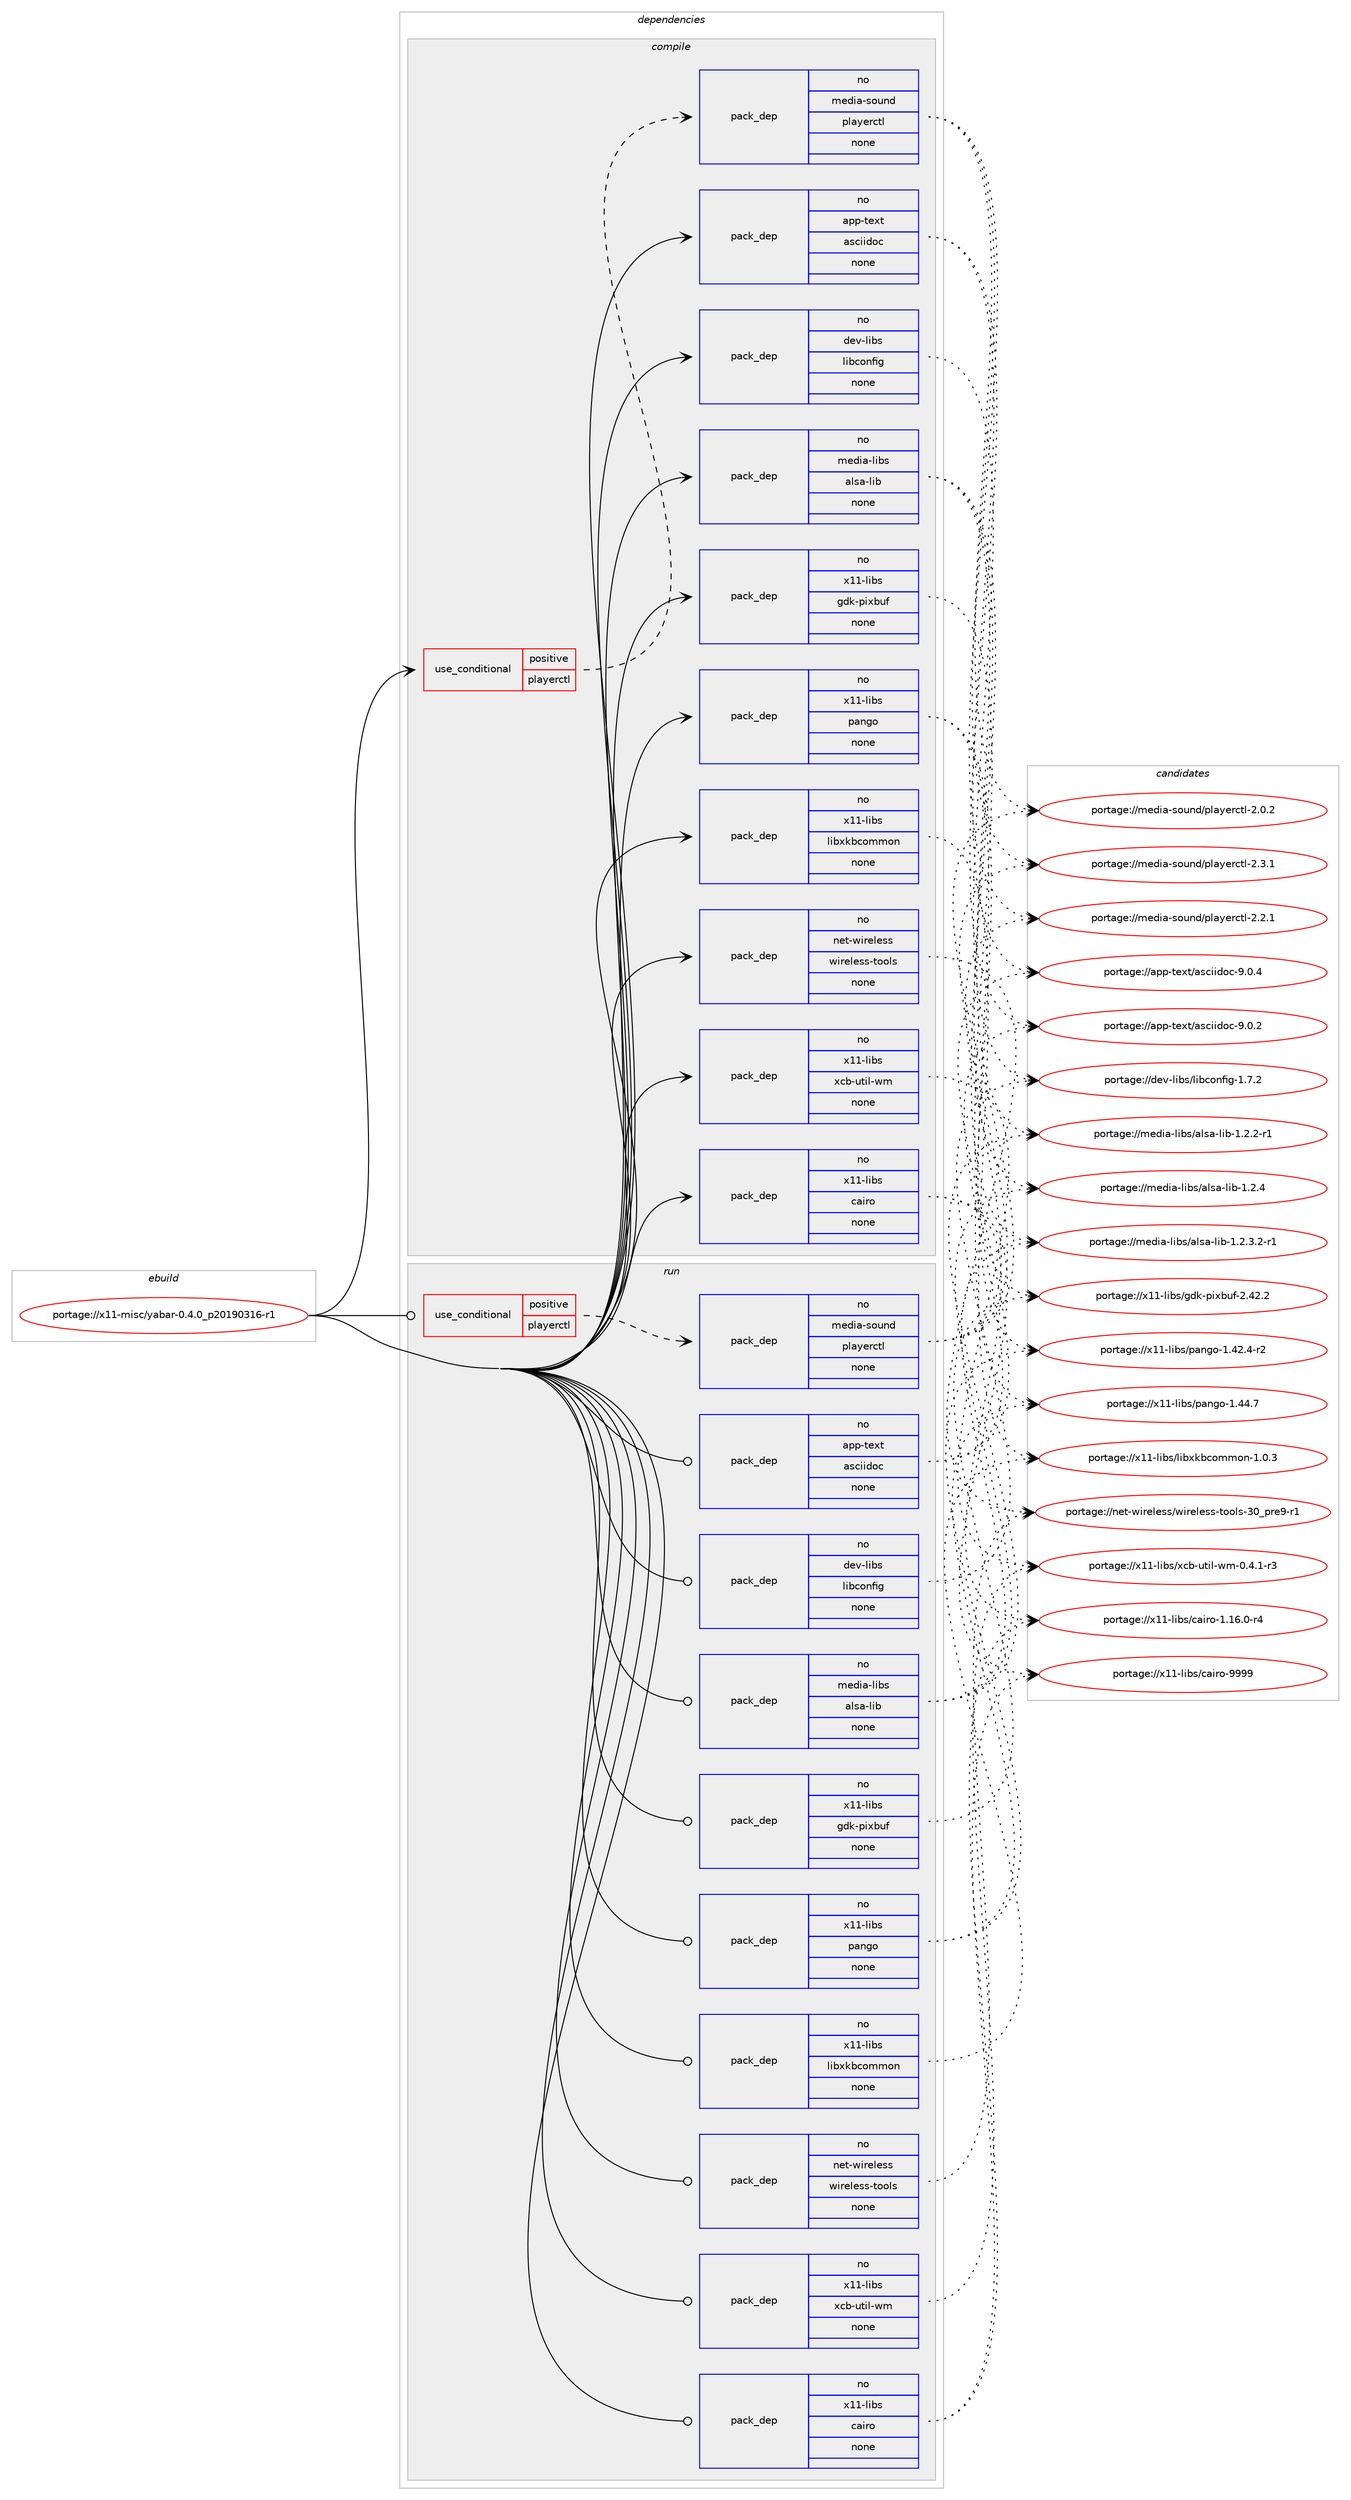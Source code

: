 digraph prolog {

# *************
# Graph options
# *************

newrank=true;
concentrate=true;
compound=true;
graph [rankdir=LR,fontname=Helvetica,fontsize=10,ranksep=1.5];#, ranksep=2.5, nodesep=0.2];
edge  [arrowhead=vee];
node  [fontname=Helvetica,fontsize=10];

# **********
# The ebuild
# **********

subgraph cluster_leftcol {
color=gray;
rank=same;
label=<<i>ebuild</i>>;
id [label="portage://x11-misc/yabar-0.4.0_p20190316-r1", color=red, width=4, href="../x11-misc/yabar-0.4.0_p20190316-r1.svg"];
}

# ****************
# The dependencies
# ****************

subgraph cluster_midcol {
color=gray;
label=<<i>dependencies</i>>;
subgraph cluster_compile {
fillcolor="#eeeeee";
style=filled;
label=<<i>compile</i>>;
subgraph cond33 {
dependency579 [label=<<TABLE BORDER="0" CELLBORDER="1" CELLSPACING="0" CELLPADDING="4"><TR><TD ROWSPAN="3" CELLPADDING="10">use_conditional</TD></TR><TR><TD>positive</TD></TR><TR><TD>playerctl</TD></TR></TABLE>>, shape=none, color=red];
subgraph pack541 {
dependency580 [label=<<TABLE BORDER="0" CELLBORDER="1" CELLSPACING="0" CELLPADDING="4" WIDTH="220"><TR><TD ROWSPAN="6" CELLPADDING="30">pack_dep</TD></TR><TR><TD WIDTH="110">no</TD></TR><TR><TD>media-sound</TD></TR><TR><TD>playerctl</TD></TR><TR><TD>none</TD></TR><TR><TD></TD></TR></TABLE>>, shape=none, color=blue];
}
dependency579:e -> dependency580:w [weight=20,style="dashed",arrowhead="vee"];
}
id:e -> dependency579:w [weight=20,style="solid",arrowhead="vee"];
subgraph pack542 {
dependency581 [label=<<TABLE BORDER="0" CELLBORDER="1" CELLSPACING="0" CELLPADDING="4" WIDTH="220"><TR><TD ROWSPAN="6" CELLPADDING="30">pack_dep</TD></TR><TR><TD WIDTH="110">no</TD></TR><TR><TD>app-text</TD></TR><TR><TD>asciidoc</TD></TR><TR><TD>none</TD></TR><TR><TD></TD></TR></TABLE>>, shape=none, color=blue];
}
id:e -> dependency581:w [weight=20,style="solid",arrowhead="vee"];
subgraph pack543 {
dependency582 [label=<<TABLE BORDER="0" CELLBORDER="1" CELLSPACING="0" CELLPADDING="4" WIDTH="220"><TR><TD ROWSPAN="6" CELLPADDING="30">pack_dep</TD></TR><TR><TD WIDTH="110">no</TD></TR><TR><TD>dev-libs</TD></TR><TR><TD>libconfig</TD></TR><TR><TD>none</TD></TR><TR><TD></TD></TR></TABLE>>, shape=none, color=blue];
}
id:e -> dependency582:w [weight=20,style="solid",arrowhead="vee"];
subgraph pack544 {
dependency583 [label=<<TABLE BORDER="0" CELLBORDER="1" CELLSPACING="0" CELLPADDING="4" WIDTH="220"><TR><TD ROWSPAN="6" CELLPADDING="30">pack_dep</TD></TR><TR><TD WIDTH="110">no</TD></TR><TR><TD>media-libs</TD></TR><TR><TD>alsa-lib</TD></TR><TR><TD>none</TD></TR><TR><TD></TD></TR></TABLE>>, shape=none, color=blue];
}
id:e -> dependency583:w [weight=20,style="solid",arrowhead="vee"];
subgraph pack545 {
dependency584 [label=<<TABLE BORDER="0" CELLBORDER="1" CELLSPACING="0" CELLPADDING="4" WIDTH="220"><TR><TD ROWSPAN="6" CELLPADDING="30">pack_dep</TD></TR><TR><TD WIDTH="110">no</TD></TR><TR><TD>net-wireless</TD></TR><TR><TD>wireless-tools</TD></TR><TR><TD>none</TD></TR><TR><TD></TD></TR></TABLE>>, shape=none, color=blue];
}
id:e -> dependency584:w [weight=20,style="solid",arrowhead="vee"];
subgraph pack546 {
dependency585 [label=<<TABLE BORDER="0" CELLBORDER="1" CELLSPACING="0" CELLPADDING="4" WIDTH="220"><TR><TD ROWSPAN="6" CELLPADDING="30">pack_dep</TD></TR><TR><TD WIDTH="110">no</TD></TR><TR><TD>x11-libs</TD></TR><TR><TD>cairo</TD></TR><TR><TD>none</TD></TR><TR><TD></TD></TR></TABLE>>, shape=none, color=blue];
}
id:e -> dependency585:w [weight=20,style="solid",arrowhead="vee"];
subgraph pack547 {
dependency586 [label=<<TABLE BORDER="0" CELLBORDER="1" CELLSPACING="0" CELLPADDING="4" WIDTH="220"><TR><TD ROWSPAN="6" CELLPADDING="30">pack_dep</TD></TR><TR><TD WIDTH="110">no</TD></TR><TR><TD>x11-libs</TD></TR><TR><TD>gdk-pixbuf</TD></TR><TR><TD>none</TD></TR><TR><TD></TD></TR></TABLE>>, shape=none, color=blue];
}
id:e -> dependency586:w [weight=20,style="solid",arrowhead="vee"];
subgraph pack548 {
dependency587 [label=<<TABLE BORDER="0" CELLBORDER="1" CELLSPACING="0" CELLPADDING="4" WIDTH="220"><TR><TD ROWSPAN="6" CELLPADDING="30">pack_dep</TD></TR><TR><TD WIDTH="110">no</TD></TR><TR><TD>x11-libs</TD></TR><TR><TD>libxkbcommon</TD></TR><TR><TD>none</TD></TR><TR><TD></TD></TR></TABLE>>, shape=none, color=blue];
}
id:e -> dependency587:w [weight=20,style="solid",arrowhead="vee"];
subgraph pack549 {
dependency588 [label=<<TABLE BORDER="0" CELLBORDER="1" CELLSPACING="0" CELLPADDING="4" WIDTH="220"><TR><TD ROWSPAN="6" CELLPADDING="30">pack_dep</TD></TR><TR><TD WIDTH="110">no</TD></TR><TR><TD>x11-libs</TD></TR><TR><TD>pango</TD></TR><TR><TD>none</TD></TR><TR><TD></TD></TR></TABLE>>, shape=none, color=blue];
}
id:e -> dependency588:w [weight=20,style="solid",arrowhead="vee"];
subgraph pack550 {
dependency589 [label=<<TABLE BORDER="0" CELLBORDER="1" CELLSPACING="0" CELLPADDING="4" WIDTH="220"><TR><TD ROWSPAN="6" CELLPADDING="30">pack_dep</TD></TR><TR><TD WIDTH="110">no</TD></TR><TR><TD>x11-libs</TD></TR><TR><TD>xcb-util-wm</TD></TR><TR><TD>none</TD></TR><TR><TD></TD></TR></TABLE>>, shape=none, color=blue];
}
id:e -> dependency589:w [weight=20,style="solid",arrowhead="vee"];
}
subgraph cluster_compileandrun {
fillcolor="#eeeeee";
style=filled;
label=<<i>compile and run</i>>;
}
subgraph cluster_run {
fillcolor="#eeeeee";
style=filled;
label=<<i>run</i>>;
subgraph cond34 {
dependency590 [label=<<TABLE BORDER="0" CELLBORDER="1" CELLSPACING="0" CELLPADDING="4"><TR><TD ROWSPAN="3" CELLPADDING="10">use_conditional</TD></TR><TR><TD>positive</TD></TR><TR><TD>playerctl</TD></TR></TABLE>>, shape=none, color=red];
subgraph pack551 {
dependency591 [label=<<TABLE BORDER="0" CELLBORDER="1" CELLSPACING="0" CELLPADDING="4" WIDTH="220"><TR><TD ROWSPAN="6" CELLPADDING="30">pack_dep</TD></TR><TR><TD WIDTH="110">no</TD></TR><TR><TD>media-sound</TD></TR><TR><TD>playerctl</TD></TR><TR><TD>none</TD></TR><TR><TD></TD></TR></TABLE>>, shape=none, color=blue];
}
dependency590:e -> dependency591:w [weight=20,style="dashed",arrowhead="vee"];
}
id:e -> dependency590:w [weight=20,style="solid",arrowhead="odot"];
subgraph pack552 {
dependency592 [label=<<TABLE BORDER="0" CELLBORDER="1" CELLSPACING="0" CELLPADDING="4" WIDTH="220"><TR><TD ROWSPAN="6" CELLPADDING="30">pack_dep</TD></TR><TR><TD WIDTH="110">no</TD></TR><TR><TD>app-text</TD></TR><TR><TD>asciidoc</TD></TR><TR><TD>none</TD></TR><TR><TD></TD></TR></TABLE>>, shape=none, color=blue];
}
id:e -> dependency592:w [weight=20,style="solid",arrowhead="odot"];
subgraph pack553 {
dependency593 [label=<<TABLE BORDER="0" CELLBORDER="1" CELLSPACING="0" CELLPADDING="4" WIDTH="220"><TR><TD ROWSPAN="6" CELLPADDING="30">pack_dep</TD></TR><TR><TD WIDTH="110">no</TD></TR><TR><TD>dev-libs</TD></TR><TR><TD>libconfig</TD></TR><TR><TD>none</TD></TR><TR><TD></TD></TR></TABLE>>, shape=none, color=blue];
}
id:e -> dependency593:w [weight=20,style="solid",arrowhead="odot"];
subgraph pack554 {
dependency594 [label=<<TABLE BORDER="0" CELLBORDER="1" CELLSPACING="0" CELLPADDING="4" WIDTH="220"><TR><TD ROWSPAN="6" CELLPADDING="30">pack_dep</TD></TR><TR><TD WIDTH="110">no</TD></TR><TR><TD>media-libs</TD></TR><TR><TD>alsa-lib</TD></TR><TR><TD>none</TD></TR><TR><TD></TD></TR></TABLE>>, shape=none, color=blue];
}
id:e -> dependency594:w [weight=20,style="solid",arrowhead="odot"];
subgraph pack555 {
dependency595 [label=<<TABLE BORDER="0" CELLBORDER="1" CELLSPACING="0" CELLPADDING="4" WIDTH="220"><TR><TD ROWSPAN="6" CELLPADDING="30">pack_dep</TD></TR><TR><TD WIDTH="110">no</TD></TR><TR><TD>net-wireless</TD></TR><TR><TD>wireless-tools</TD></TR><TR><TD>none</TD></TR><TR><TD></TD></TR></TABLE>>, shape=none, color=blue];
}
id:e -> dependency595:w [weight=20,style="solid",arrowhead="odot"];
subgraph pack556 {
dependency596 [label=<<TABLE BORDER="0" CELLBORDER="1" CELLSPACING="0" CELLPADDING="4" WIDTH="220"><TR><TD ROWSPAN="6" CELLPADDING="30">pack_dep</TD></TR><TR><TD WIDTH="110">no</TD></TR><TR><TD>x11-libs</TD></TR><TR><TD>cairo</TD></TR><TR><TD>none</TD></TR><TR><TD></TD></TR></TABLE>>, shape=none, color=blue];
}
id:e -> dependency596:w [weight=20,style="solid",arrowhead="odot"];
subgraph pack557 {
dependency597 [label=<<TABLE BORDER="0" CELLBORDER="1" CELLSPACING="0" CELLPADDING="4" WIDTH="220"><TR><TD ROWSPAN="6" CELLPADDING="30">pack_dep</TD></TR><TR><TD WIDTH="110">no</TD></TR><TR><TD>x11-libs</TD></TR><TR><TD>gdk-pixbuf</TD></TR><TR><TD>none</TD></TR><TR><TD></TD></TR></TABLE>>, shape=none, color=blue];
}
id:e -> dependency597:w [weight=20,style="solid",arrowhead="odot"];
subgraph pack558 {
dependency598 [label=<<TABLE BORDER="0" CELLBORDER="1" CELLSPACING="0" CELLPADDING="4" WIDTH="220"><TR><TD ROWSPAN="6" CELLPADDING="30">pack_dep</TD></TR><TR><TD WIDTH="110">no</TD></TR><TR><TD>x11-libs</TD></TR><TR><TD>libxkbcommon</TD></TR><TR><TD>none</TD></TR><TR><TD></TD></TR></TABLE>>, shape=none, color=blue];
}
id:e -> dependency598:w [weight=20,style="solid",arrowhead="odot"];
subgraph pack559 {
dependency599 [label=<<TABLE BORDER="0" CELLBORDER="1" CELLSPACING="0" CELLPADDING="4" WIDTH="220"><TR><TD ROWSPAN="6" CELLPADDING="30">pack_dep</TD></TR><TR><TD WIDTH="110">no</TD></TR><TR><TD>x11-libs</TD></TR><TR><TD>pango</TD></TR><TR><TD>none</TD></TR><TR><TD></TD></TR></TABLE>>, shape=none, color=blue];
}
id:e -> dependency599:w [weight=20,style="solid",arrowhead="odot"];
subgraph pack560 {
dependency600 [label=<<TABLE BORDER="0" CELLBORDER="1" CELLSPACING="0" CELLPADDING="4" WIDTH="220"><TR><TD ROWSPAN="6" CELLPADDING="30">pack_dep</TD></TR><TR><TD WIDTH="110">no</TD></TR><TR><TD>x11-libs</TD></TR><TR><TD>xcb-util-wm</TD></TR><TR><TD>none</TD></TR><TR><TD></TD></TR></TABLE>>, shape=none, color=blue];
}
id:e -> dependency600:w [weight=20,style="solid",arrowhead="odot"];
}
}

# **************
# The candidates
# **************

subgraph cluster_choices {
rank=same;
color=gray;
label=<<i>candidates</i>>;

subgraph choice541 {
color=black;
nodesep=1;
choice1091011001059745115111117110100471121089712110111499116108455046514649 [label="portage://media-sound/playerctl-2.3.1", color=red, width=4,href="../media-sound/playerctl-2.3.1.svg"];
choice1091011001059745115111117110100471121089712110111499116108455046504649 [label="portage://media-sound/playerctl-2.2.1", color=red, width=4,href="../media-sound/playerctl-2.2.1.svg"];
choice1091011001059745115111117110100471121089712110111499116108455046484650 [label="portage://media-sound/playerctl-2.0.2", color=red, width=4,href="../media-sound/playerctl-2.0.2.svg"];
dependency580:e -> choice1091011001059745115111117110100471121089712110111499116108455046514649:w [style=dotted,weight="100"];
dependency580:e -> choice1091011001059745115111117110100471121089712110111499116108455046504649:w [style=dotted,weight="100"];
dependency580:e -> choice1091011001059745115111117110100471121089712110111499116108455046484650:w [style=dotted,weight="100"];
}
subgraph choice542 {
color=black;
nodesep=1;
choice971121124511610112011647971159910510510011199455746484652 [label="portage://app-text/asciidoc-9.0.4", color=red, width=4,href="../app-text/asciidoc-9.0.4.svg"];
choice971121124511610112011647971159910510510011199455746484650 [label="portage://app-text/asciidoc-9.0.2", color=red, width=4,href="../app-text/asciidoc-9.0.2.svg"];
dependency581:e -> choice971121124511610112011647971159910510510011199455746484652:w [style=dotted,weight="100"];
dependency581:e -> choice971121124511610112011647971159910510510011199455746484650:w [style=dotted,weight="100"];
}
subgraph choice543 {
color=black;
nodesep=1;
choice1001011184510810598115471081059899111110102105103454946554650 [label="portage://dev-libs/libconfig-1.7.2", color=red, width=4,href="../dev-libs/libconfig-1.7.2.svg"];
dependency582:e -> choice1001011184510810598115471081059899111110102105103454946554650:w [style=dotted,weight="100"];
}
subgraph choice544 {
color=black;
nodesep=1;
choice1091011001059745108105981154797108115974510810598454946504652 [label="portage://media-libs/alsa-lib-1.2.4", color=red, width=4,href="../media-libs/alsa-lib-1.2.4.svg"];
choice109101100105974510810598115479710811597451081059845494650465146504511449 [label="portage://media-libs/alsa-lib-1.2.3.2-r1", color=red, width=4,href="../media-libs/alsa-lib-1.2.3.2-r1.svg"];
choice10910110010597451081059811547971081159745108105984549465046504511449 [label="portage://media-libs/alsa-lib-1.2.2-r1", color=red, width=4,href="../media-libs/alsa-lib-1.2.2-r1.svg"];
dependency583:e -> choice1091011001059745108105981154797108115974510810598454946504652:w [style=dotted,weight="100"];
dependency583:e -> choice109101100105974510810598115479710811597451081059845494650465146504511449:w [style=dotted,weight="100"];
dependency583:e -> choice10910110010597451081059811547971081159745108105984549465046504511449:w [style=dotted,weight="100"];
}
subgraph choice545 {
color=black;
nodesep=1;
choice11010111645119105114101108101115115471191051141011081011151154511611111110811545514895112114101574511449 [label="portage://net-wireless/wireless-tools-30_pre9-r1", color=red, width=4,href="../net-wireless/wireless-tools-30_pre9-r1.svg"];
dependency584:e -> choice11010111645119105114101108101115115471191051141011081011151154511611111110811545514895112114101574511449:w [style=dotted,weight="100"];
}
subgraph choice546 {
color=black;
nodesep=1;
choice120494945108105981154799971051141114557575757 [label="portage://x11-libs/cairo-9999", color=red, width=4,href="../x11-libs/cairo-9999.svg"];
choice12049494510810598115479997105114111454946495446484511452 [label="portage://x11-libs/cairo-1.16.0-r4", color=red, width=4,href="../x11-libs/cairo-1.16.0-r4.svg"];
dependency585:e -> choice120494945108105981154799971051141114557575757:w [style=dotted,weight="100"];
dependency585:e -> choice12049494510810598115479997105114111454946495446484511452:w [style=dotted,weight="100"];
}
subgraph choice547 {
color=black;
nodesep=1;
choice1204949451081059811547103100107451121051209811710245504652504650 [label="portage://x11-libs/gdk-pixbuf-2.42.2", color=red, width=4,href="../x11-libs/gdk-pixbuf-2.42.2.svg"];
dependency586:e -> choice1204949451081059811547103100107451121051209811710245504652504650:w [style=dotted,weight="100"];
}
subgraph choice548 {
color=black;
nodesep=1;
choice1204949451081059811547108105981201079899111109109111110454946484651 [label="portage://x11-libs/libxkbcommon-1.0.3", color=red, width=4,href="../x11-libs/libxkbcommon-1.0.3.svg"];
dependency587:e -> choice1204949451081059811547108105981201079899111109109111110454946484651:w [style=dotted,weight="100"];
}
subgraph choice549 {
color=black;
nodesep=1;
choice12049494510810598115471129711010311145494652524655 [label="portage://x11-libs/pango-1.44.7", color=red, width=4,href="../x11-libs/pango-1.44.7.svg"];
choice120494945108105981154711297110103111454946525046524511450 [label="portage://x11-libs/pango-1.42.4-r2", color=red, width=4,href="../x11-libs/pango-1.42.4-r2.svg"];
dependency588:e -> choice12049494510810598115471129711010311145494652524655:w [style=dotted,weight="100"];
dependency588:e -> choice120494945108105981154711297110103111454946525046524511450:w [style=dotted,weight="100"];
}
subgraph choice550 {
color=black;
nodesep=1;
choice1204949451081059811547120999845117116105108451191094548465246494511451 [label="portage://x11-libs/xcb-util-wm-0.4.1-r3", color=red, width=4,href="../x11-libs/xcb-util-wm-0.4.1-r3.svg"];
dependency589:e -> choice1204949451081059811547120999845117116105108451191094548465246494511451:w [style=dotted,weight="100"];
}
subgraph choice551 {
color=black;
nodesep=1;
choice1091011001059745115111117110100471121089712110111499116108455046514649 [label="portage://media-sound/playerctl-2.3.1", color=red, width=4,href="../media-sound/playerctl-2.3.1.svg"];
choice1091011001059745115111117110100471121089712110111499116108455046504649 [label="portage://media-sound/playerctl-2.2.1", color=red, width=4,href="../media-sound/playerctl-2.2.1.svg"];
choice1091011001059745115111117110100471121089712110111499116108455046484650 [label="portage://media-sound/playerctl-2.0.2", color=red, width=4,href="../media-sound/playerctl-2.0.2.svg"];
dependency591:e -> choice1091011001059745115111117110100471121089712110111499116108455046514649:w [style=dotted,weight="100"];
dependency591:e -> choice1091011001059745115111117110100471121089712110111499116108455046504649:w [style=dotted,weight="100"];
dependency591:e -> choice1091011001059745115111117110100471121089712110111499116108455046484650:w [style=dotted,weight="100"];
}
subgraph choice552 {
color=black;
nodesep=1;
choice971121124511610112011647971159910510510011199455746484652 [label="portage://app-text/asciidoc-9.0.4", color=red, width=4,href="../app-text/asciidoc-9.0.4.svg"];
choice971121124511610112011647971159910510510011199455746484650 [label="portage://app-text/asciidoc-9.0.2", color=red, width=4,href="../app-text/asciidoc-9.0.2.svg"];
dependency592:e -> choice971121124511610112011647971159910510510011199455746484652:w [style=dotted,weight="100"];
dependency592:e -> choice971121124511610112011647971159910510510011199455746484650:w [style=dotted,weight="100"];
}
subgraph choice553 {
color=black;
nodesep=1;
choice1001011184510810598115471081059899111110102105103454946554650 [label="portage://dev-libs/libconfig-1.7.2", color=red, width=4,href="../dev-libs/libconfig-1.7.2.svg"];
dependency593:e -> choice1001011184510810598115471081059899111110102105103454946554650:w [style=dotted,weight="100"];
}
subgraph choice554 {
color=black;
nodesep=1;
choice1091011001059745108105981154797108115974510810598454946504652 [label="portage://media-libs/alsa-lib-1.2.4", color=red, width=4,href="../media-libs/alsa-lib-1.2.4.svg"];
choice109101100105974510810598115479710811597451081059845494650465146504511449 [label="portage://media-libs/alsa-lib-1.2.3.2-r1", color=red, width=4,href="../media-libs/alsa-lib-1.2.3.2-r1.svg"];
choice10910110010597451081059811547971081159745108105984549465046504511449 [label="portage://media-libs/alsa-lib-1.2.2-r1", color=red, width=4,href="../media-libs/alsa-lib-1.2.2-r1.svg"];
dependency594:e -> choice1091011001059745108105981154797108115974510810598454946504652:w [style=dotted,weight="100"];
dependency594:e -> choice109101100105974510810598115479710811597451081059845494650465146504511449:w [style=dotted,weight="100"];
dependency594:e -> choice10910110010597451081059811547971081159745108105984549465046504511449:w [style=dotted,weight="100"];
}
subgraph choice555 {
color=black;
nodesep=1;
choice11010111645119105114101108101115115471191051141011081011151154511611111110811545514895112114101574511449 [label="portage://net-wireless/wireless-tools-30_pre9-r1", color=red, width=4,href="../net-wireless/wireless-tools-30_pre9-r1.svg"];
dependency595:e -> choice11010111645119105114101108101115115471191051141011081011151154511611111110811545514895112114101574511449:w [style=dotted,weight="100"];
}
subgraph choice556 {
color=black;
nodesep=1;
choice120494945108105981154799971051141114557575757 [label="portage://x11-libs/cairo-9999", color=red, width=4,href="../x11-libs/cairo-9999.svg"];
choice12049494510810598115479997105114111454946495446484511452 [label="portage://x11-libs/cairo-1.16.0-r4", color=red, width=4,href="../x11-libs/cairo-1.16.0-r4.svg"];
dependency596:e -> choice120494945108105981154799971051141114557575757:w [style=dotted,weight="100"];
dependency596:e -> choice12049494510810598115479997105114111454946495446484511452:w [style=dotted,weight="100"];
}
subgraph choice557 {
color=black;
nodesep=1;
choice1204949451081059811547103100107451121051209811710245504652504650 [label="portage://x11-libs/gdk-pixbuf-2.42.2", color=red, width=4,href="../x11-libs/gdk-pixbuf-2.42.2.svg"];
dependency597:e -> choice1204949451081059811547103100107451121051209811710245504652504650:w [style=dotted,weight="100"];
}
subgraph choice558 {
color=black;
nodesep=1;
choice1204949451081059811547108105981201079899111109109111110454946484651 [label="portage://x11-libs/libxkbcommon-1.0.3", color=red, width=4,href="../x11-libs/libxkbcommon-1.0.3.svg"];
dependency598:e -> choice1204949451081059811547108105981201079899111109109111110454946484651:w [style=dotted,weight="100"];
}
subgraph choice559 {
color=black;
nodesep=1;
choice12049494510810598115471129711010311145494652524655 [label="portage://x11-libs/pango-1.44.7", color=red, width=4,href="../x11-libs/pango-1.44.7.svg"];
choice120494945108105981154711297110103111454946525046524511450 [label="portage://x11-libs/pango-1.42.4-r2", color=red, width=4,href="../x11-libs/pango-1.42.4-r2.svg"];
dependency599:e -> choice12049494510810598115471129711010311145494652524655:w [style=dotted,weight="100"];
dependency599:e -> choice120494945108105981154711297110103111454946525046524511450:w [style=dotted,weight="100"];
}
subgraph choice560 {
color=black;
nodesep=1;
choice1204949451081059811547120999845117116105108451191094548465246494511451 [label="portage://x11-libs/xcb-util-wm-0.4.1-r3", color=red, width=4,href="../x11-libs/xcb-util-wm-0.4.1-r3.svg"];
dependency600:e -> choice1204949451081059811547120999845117116105108451191094548465246494511451:w [style=dotted,weight="100"];
}
}

}
